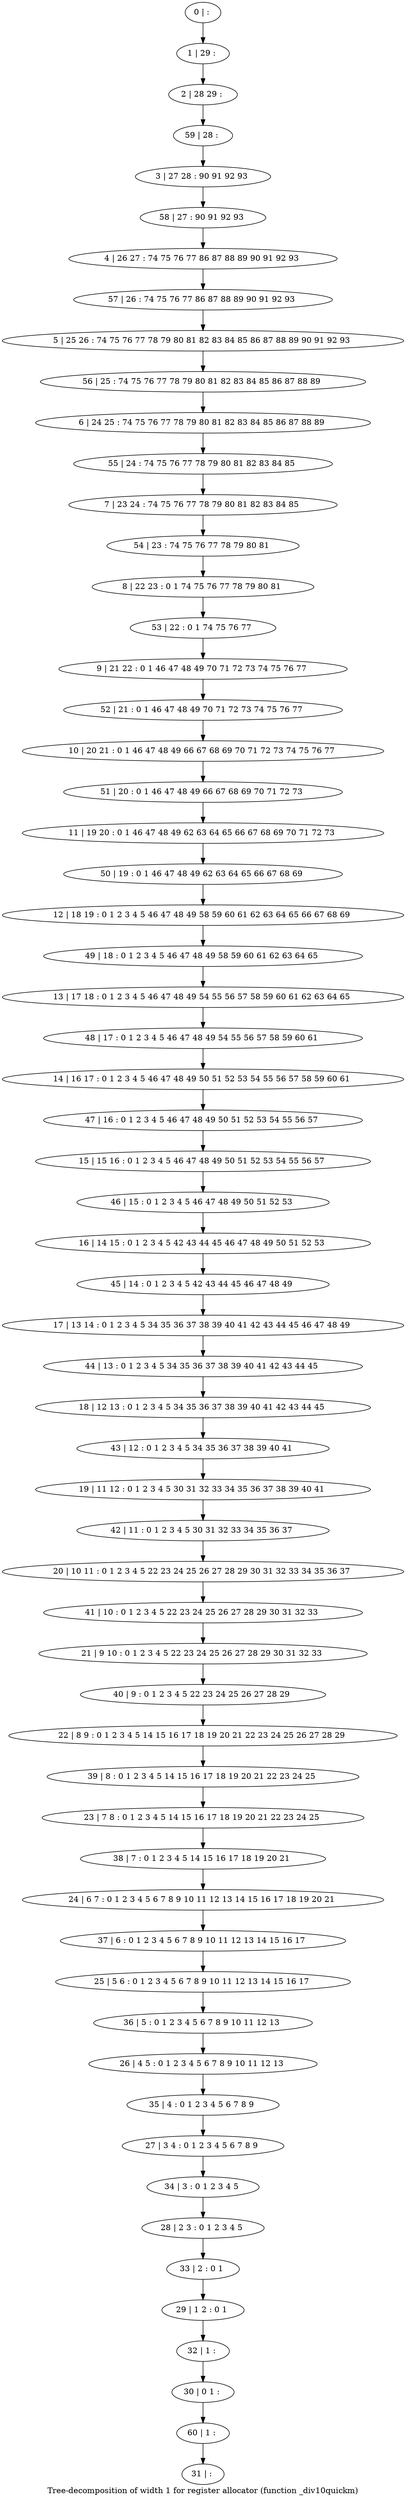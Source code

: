 digraph G {
graph [label="Tree-decomposition of width 1 for register allocator (function _div10quickm)"]
0[label="0 | : "];
1[label="1 | 29 : "];
2[label="2 | 28 29 : "];
3[label="3 | 27 28 : 90 91 92 93 "];
4[label="4 | 26 27 : 74 75 76 77 86 87 88 89 90 91 92 93 "];
5[label="5 | 25 26 : 74 75 76 77 78 79 80 81 82 83 84 85 86 87 88 89 90 91 92 93 "];
6[label="6 | 24 25 : 74 75 76 77 78 79 80 81 82 83 84 85 86 87 88 89 "];
7[label="7 | 23 24 : 74 75 76 77 78 79 80 81 82 83 84 85 "];
8[label="8 | 22 23 : 0 1 74 75 76 77 78 79 80 81 "];
9[label="9 | 21 22 : 0 1 46 47 48 49 70 71 72 73 74 75 76 77 "];
10[label="10 | 20 21 : 0 1 46 47 48 49 66 67 68 69 70 71 72 73 74 75 76 77 "];
11[label="11 | 19 20 : 0 1 46 47 48 49 62 63 64 65 66 67 68 69 70 71 72 73 "];
12[label="12 | 18 19 : 0 1 2 3 4 5 46 47 48 49 58 59 60 61 62 63 64 65 66 67 68 69 "];
13[label="13 | 17 18 : 0 1 2 3 4 5 46 47 48 49 54 55 56 57 58 59 60 61 62 63 64 65 "];
14[label="14 | 16 17 : 0 1 2 3 4 5 46 47 48 49 50 51 52 53 54 55 56 57 58 59 60 61 "];
15[label="15 | 15 16 : 0 1 2 3 4 5 46 47 48 49 50 51 52 53 54 55 56 57 "];
16[label="16 | 14 15 : 0 1 2 3 4 5 42 43 44 45 46 47 48 49 50 51 52 53 "];
17[label="17 | 13 14 : 0 1 2 3 4 5 34 35 36 37 38 39 40 41 42 43 44 45 46 47 48 49 "];
18[label="18 | 12 13 : 0 1 2 3 4 5 34 35 36 37 38 39 40 41 42 43 44 45 "];
19[label="19 | 11 12 : 0 1 2 3 4 5 30 31 32 33 34 35 36 37 38 39 40 41 "];
20[label="20 | 10 11 : 0 1 2 3 4 5 22 23 24 25 26 27 28 29 30 31 32 33 34 35 36 37 "];
21[label="21 | 9 10 : 0 1 2 3 4 5 22 23 24 25 26 27 28 29 30 31 32 33 "];
22[label="22 | 8 9 : 0 1 2 3 4 5 14 15 16 17 18 19 20 21 22 23 24 25 26 27 28 29 "];
23[label="23 | 7 8 : 0 1 2 3 4 5 14 15 16 17 18 19 20 21 22 23 24 25 "];
24[label="24 | 6 7 : 0 1 2 3 4 5 6 7 8 9 10 11 12 13 14 15 16 17 18 19 20 21 "];
25[label="25 | 5 6 : 0 1 2 3 4 5 6 7 8 9 10 11 12 13 14 15 16 17 "];
26[label="26 | 4 5 : 0 1 2 3 4 5 6 7 8 9 10 11 12 13 "];
27[label="27 | 3 4 : 0 1 2 3 4 5 6 7 8 9 "];
28[label="28 | 2 3 : 0 1 2 3 4 5 "];
29[label="29 | 1 2 : 0 1 "];
30[label="30 | 0 1 : "];
31[label="31 | : "];
32[label="32 | 1 : "];
33[label="33 | 2 : 0 1 "];
34[label="34 | 3 : 0 1 2 3 4 5 "];
35[label="35 | 4 : 0 1 2 3 4 5 6 7 8 9 "];
36[label="36 | 5 : 0 1 2 3 4 5 6 7 8 9 10 11 12 13 "];
37[label="37 | 6 : 0 1 2 3 4 5 6 7 8 9 10 11 12 13 14 15 16 17 "];
38[label="38 | 7 : 0 1 2 3 4 5 14 15 16 17 18 19 20 21 "];
39[label="39 | 8 : 0 1 2 3 4 5 14 15 16 17 18 19 20 21 22 23 24 25 "];
40[label="40 | 9 : 0 1 2 3 4 5 22 23 24 25 26 27 28 29 "];
41[label="41 | 10 : 0 1 2 3 4 5 22 23 24 25 26 27 28 29 30 31 32 33 "];
42[label="42 | 11 : 0 1 2 3 4 5 30 31 32 33 34 35 36 37 "];
43[label="43 | 12 : 0 1 2 3 4 5 34 35 36 37 38 39 40 41 "];
44[label="44 | 13 : 0 1 2 3 4 5 34 35 36 37 38 39 40 41 42 43 44 45 "];
45[label="45 | 14 : 0 1 2 3 4 5 42 43 44 45 46 47 48 49 "];
46[label="46 | 15 : 0 1 2 3 4 5 46 47 48 49 50 51 52 53 "];
47[label="47 | 16 : 0 1 2 3 4 5 46 47 48 49 50 51 52 53 54 55 56 57 "];
48[label="48 | 17 : 0 1 2 3 4 5 46 47 48 49 54 55 56 57 58 59 60 61 "];
49[label="49 | 18 : 0 1 2 3 4 5 46 47 48 49 58 59 60 61 62 63 64 65 "];
50[label="50 | 19 : 0 1 46 47 48 49 62 63 64 65 66 67 68 69 "];
51[label="51 | 20 : 0 1 46 47 48 49 66 67 68 69 70 71 72 73 "];
52[label="52 | 21 : 0 1 46 47 48 49 70 71 72 73 74 75 76 77 "];
53[label="53 | 22 : 0 1 74 75 76 77 "];
54[label="54 | 23 : 74 75 76 77 78 79 80 81 "];
55[label="55 | 24 : 74 75 76 77 78 79 80 81 82 83 84 85 "];
56[label="56 | 25 : 74 75 76 77 78 79 80 81 82 83 84 85 86 87 88 89 "];
57[label="57 | 26 : 74 75 76 77 86 87 88 89 90 91 92 93 "];
58[label="58 | 27 : 90 91 92 93 "];
59[label="59 | 28 : "];
60[label="60 | 1 : "];
0->1 ;
1->2 ;
32->30 ;
29->32 ;
33->29 ;
28->33 ;
34->28 ;
27->34 ;
35->27 ;
26->35 ;
36->26 ;
25->36 ;
37->25 ;
24->37 ;
38->24 ;
23->38 ;
39->23 ;
22->39 ;
40->22 ;
21->40 ;
41->21 ;
20->41 ;
42->20 ;
19->42 ;
43->19 ;
18->43 ;
44->18 ;
17->44 ;
45->17 ;
16->45 ;
46->16 ;
15->46 ;
47->15 ;
14->47 ;
48->14 ;
13->48 ;
49->13 ;
12->49 ;
50->12 ;
11->50 ;
51->11 ;
10->51 ;
52->10 ;
9->52 ;
53->9 ;
8->53 ;
54->8 ;
7->54 ;
55->7 ;
6->55 ;
56->6 ;
5->56 ;
57->5 ;
4->57 ;
58->4 ;
3->58 ;
59->3 ;
2->59 ;
60->31 ;
30->60 ;
}
